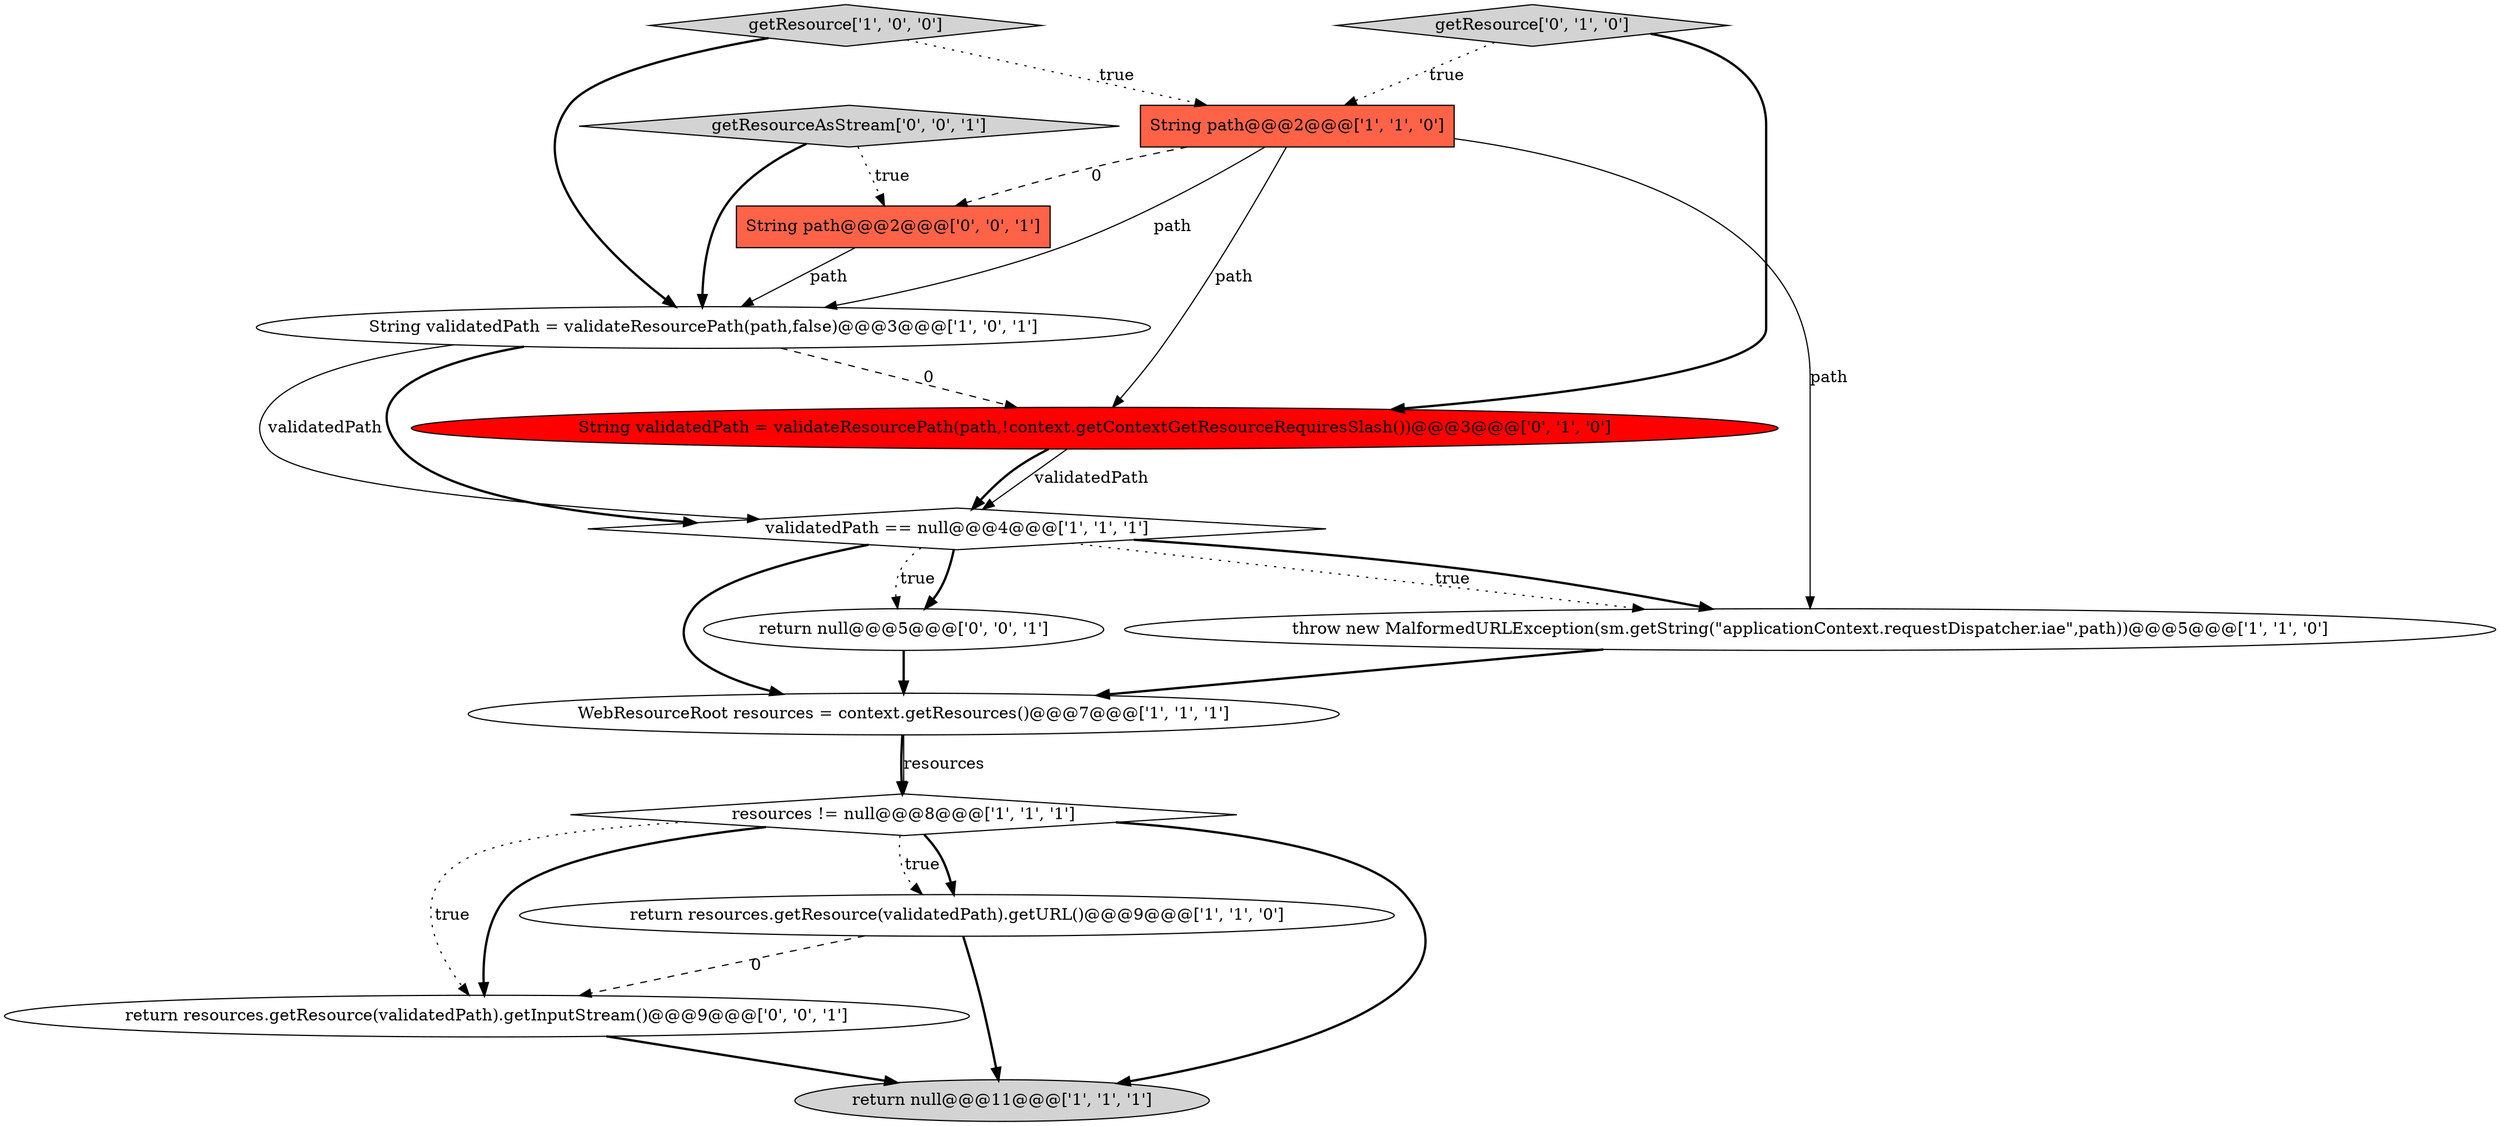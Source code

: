 digraph {
3 [style = filled, label = "resources != null@@@8@@@['1', '1', '1']", fillcolor = white, shape = diamond image = "AAA0AAABBB1BBB"];
11 [style = filled, label = "return resources.getResource(validatedPath).getInputStream()@@@9@@@['0', '0', '1']", fillcolor = white, shape = ellipse image = "AAA0AAABBB3BBB"];
5 [style = filled, label = "return null@@@11@@@['1', '1', '1']", fillcolor = lightgray, shape = ellipse image = "AAA0AAABBB1BBB"];
10 [style = filled, label = "String validatedPath = validateResourcePath(path,!context.getContextGetResourceRequiresSlash())@@@3@@@['0', '1', '0']", fillcolor = red, shape = ellipse image = "AAA1AAABBB2BBB"];
14 [style = filled, label = "return null@@@5@@@['0', '0', '1']", fillcolor = white, shape = ellipse image = "AAA0AAABBB3BBB"];
13 [style = filled, label = "getResourceAsStream['0', '0', '1']", fillcolor = lightgray, shape = diamond image = "AAA0AAABBB3BBB"];
7 [style = filled, label = "getResource['1', '0', '0']", fillcolor = lightgray, shape = diamond image = "AAA0AAABBB1BBB"];
6 [style = filled, label = "String validatedPath = validateResourcePath(path,false)@@@3@@@['1', '0', '1']", fillcolor = white, shape = ellipse image = "AAA0AAABBB1BBB"];
4 [style = filled, label = "return resources.getResource(validatedPath).getURL()@@@9@@@['1', '1', '0']", fillcolor = white, shape = ellipse image = "AAA0AAABBB1BBB"];
2 [style = filled, label = "WebResourceRoot resources = context.getResources()@@@7@@@['1', '1', '1']", fillcolor = white, shape = ellipse image = "AAA0AAABBB1BBB"];
12 [style = filled, label = "String path@@@2@@@['0', '0', '1']", fillcolor = tomato, shape = box image = "AAA0AAABBB3BBB"];
1 [style = filled, label = "String path@@@2@@@['1', '1', '0']", fillcolor = tomato, shape = box image = "AAA0AAABBB1BBB"];
0 [style = filled, label = "validatedPath == null@@@4@@@['1', '1', '1']", fillcolor = white, shape = diamond image = "AAA0AAABBB1BBB"];
8 [style = filled, label = "throw new MalformedURLException(sm.getString(\"applicationContext.requestDispatcher.iae\",path))@@@5@@@['1', '1', '0']", fillcolor = white, shape = ellipse image = "AAA0AAABBB1BBB"];
9 [style = filled, label = "getResource['0', '1', '0']", fillcolor = lightgray, shape = diamond image = "AAA0AAABBB2BBB"];
3->11 [style = dotted, label="true"];
13->12 [style = dotted, label="true"];
12->6 [style = solid, label="path"];
2->3 [style = bold, label=""];
0->2 [style = bold, label=""];
3->11 [style = bold, label=""];
3->4 [style = dotted, label="true"];
10->0 [style = solid, label="validatedPath"];
6->0 [style = bold, label=""];
6->0 [style = solid, label="validatedPath"];
9->10 [style = bold, label=""];
1->8 [style = solid, label="path"];
3->4 [style = bold, label=""];
1->10 [style = solid, label="path"];
6->10 [style = dashed, label="0"];
0->8 [style = dotted, label="true"];
1->12 [style = dashed, label="0"];
11->5 [style = bold, label=""];
1->6 [style = solid, label="path"];
3->5 [style = bold, label=""];
0->14 [style = bold, label=""];
8->2 [style = bold, label=""];
10->0 [style = bold, label=""];
7->6 [style = bold, label=""];
0->8 [style = bold, label=""];
9->1 [style = dotted, label="true"];
0->14 [style = dotted, label="true"];
14->2 [style = bold, label=""];
13->6 [style = bold, label=""];
4->11 [style = dashed, label="0"];
7->1 [style = dotted, label="true"];
4->5 [style = bold, label=""];
2->3 [style = solid, label="resources"];
}
